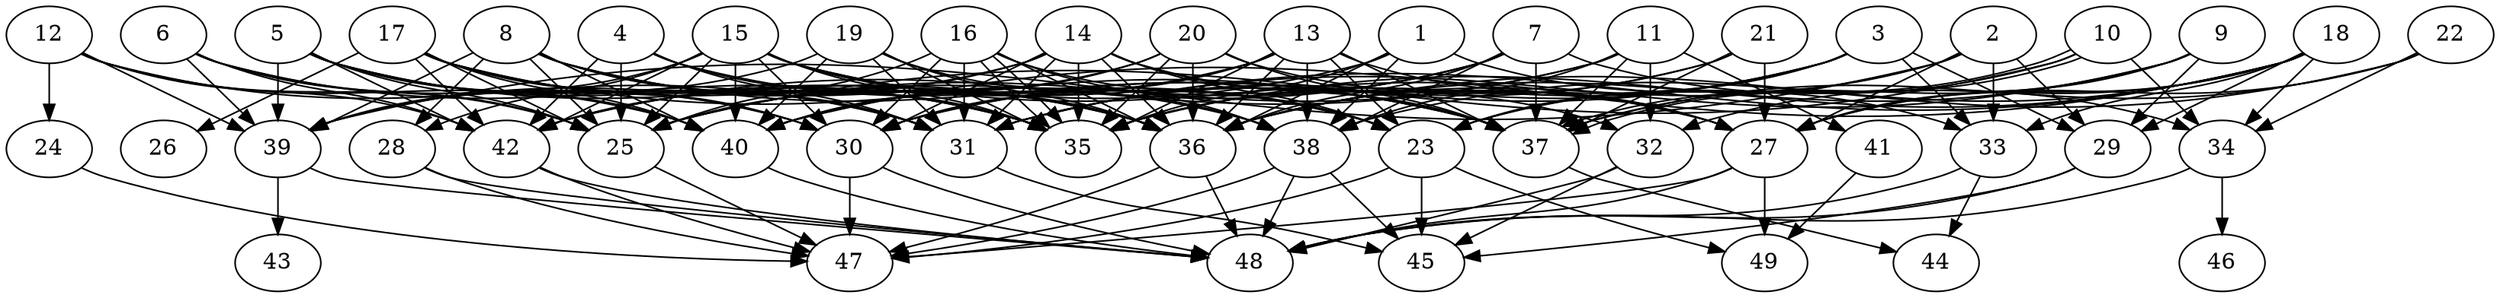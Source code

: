 // DAG (tier=3-complex, mode=data, n=49, ccr=0.519, fat=0.705, density=0.676, regular=0.229, jump=0.232, mindata=4194304, maxdata=33554432)
// DAG automatically generated by daggen at Sun Aug 24 16:33:35 2025
// /home/ermia/Project/Environments/daggen/bin/daggen --dot --ccr 0.519 --fat 0.705 --regular 0.229 --density 0.676 --jump 0.232 --mindata 4194304 --maxdata 33554432 -n 49 
digraph G {
  1 [size="182827805805281696", alpha="0.05", expect_size="91413902902640848"]
  1 -> 33 [size ="3254212968316928"]
  1 -> 35 [size ="3254212968316928"]
  1 -> 36 [size ="3254212968316928"]
  1 -> 38 [size ="3254212968316928"]
  1 -> 42 [size ="3254212968316928"]
  2 [size="4034679714445768192", alpha="0.01", expect_size="2017339857222884096"]
  2 -> 23 [size ="1748654360625152"]
  2 -> 27 [size ="1748654360625152"]
  2 -> 29 [size ="1748654360625152"]
  2 -> 33 [size ="1748654360625152"]
  2 -> 36 [size ="1748654360625152"]
  2 -> 39 [size ="1748654360625152"]
  3 [size="16979350704032667648", alpha="0.16", expect_size="8489675352016333824"]
  3 -> 23 [size ="5583360185335808"]
  3 -> 29 [size ="5583360185335808"]
  3 -> 30 [size ="5583360185335808"]
  3 -> 31 [size ="5583360185335808"]
  3 -> 33 [size ="5583360185335808"]
  3 -> 35 [size ="5583360185335808"]
  3 -> 36 [size ="5583360185335808"]
  4 [size="6511613584326413778944", alpha="0.04", expect_size="3255806792163206889472"]
  4 -> 23 [size ="2789645817479168"]
  4 -> 25 [size ="2789645817479168"]
  4 -> 31 [size ="2789645817479168"]
  4 -> 35 [size ="2789645817479168"]
  4 -> 42 [size ="2789645817479168"]
  5 [size="94370591280168352", alpha="0.08", expect_size="47185295640084176"]
  5 -> 25 [size ="1531316239597568"]
  5 -> 30 [size ="1531316239597568"]
  5 -> 31 [size ="1531316239597568"]
  5 -> 35 [size ="1531316239597568"]
  5 -> 36 [size ="1531316239597568"]
  5 -> 39 [size ="1531316239597568"]
  5 -> 40 [size ="1531316239597568"]
  5 -> 42 [size ="1531316239597568"]
  6 [size="267299342583888960", alpha="0.05", expect_size="133649671291944480"]
  6 -> 25 [size ="4483611663269888"]
  6 -> 30 [size ="4483611663269888"]
  6 -> 35 [size ="4483611663269888"]
  6 -> 39 [size ="4483611663269888"]
  6 -> 42 [size ="4483611663269888"]
  7 [size="5159780352000000000000", alpha="0.11", expect_size="2579890176000000000000"]
  7 -> 25 [size ="2388787200000000"]
  7 -> 30 [size ="2388787200000000"]
  7 -> 34 [size ="2388787200000000"]
  7 -> 36 [size ="2388787200000000"]
  7 -> 37 [size ="2388787200000000"]
  7 -> 38 [size ="2388787200000000"]
  7 -> 40 [size ="2388787200000000"]
  8 [size="31522680594497720549376", alpha="0.10", expect_size="15761340297248860274688"]
  8 -> 25 [size ="7983109408555008"]
  8 -> 28 [size ="7983109408555008"]
  8 -> 31 [size ="7983109408555008"]
  8 -> 36 [size ="7983109408555008"]
  8 -> 37 [size ="7983109408555008"]
  8 -> 38 [size ="7983109408555008"]
  8 -> 39 [size ="7983109408555008"]
  8 -> 40 [size ="7983109408555008"]
  9 [size="43202952957284176", alpha="0.13", expect_size="21601476478642088"]
  9 -> 27 [size ="1145178001768448"]
  9 -> 29 [size ="1145178001768448"]
  9 -> 31 [size ="1145178001768448"]
  9 -> 36 [size ="1145178001768448"]
  9 -> 37 [size ="1145178001768448"]
  10 [size="1079717786736163328", alpha="0.00", expect_size="539858893368081664"]
  10 -> 23 [size ="1080070265372672"]
  10 -> 25 [size ="1080070265372672"]
  10 -> 34 [size ="1080070265372672"]
  10 -> 37 [size ="1080070265372672"]
  10 -> 37 [size ="1080070265372672"]
  11 [size="983616694254642921472", alpha="0.14", expect_size="491808347127321460736"]
  11 -> 25 [size ="791238202621952"]
  11 -> 32 [size ="791238202621952"]
  11 -> 37 [size ="791238202621952"]
  11 -> 38 [size ="791238202621952"]
  11 -> 41 [size ="791238202621952"]
  11 -> 42 [size ="791238202621952"]
  12 [size="36869806452081088", alpha="0.19", expect_size="18434903226040544"]
  12 -> 24 [size ="4109696130613248"]
  12 -> 25 [size ="4109696130613248"]
  12 -> 31 [size ="4109696130613248"]
  12 -> 39 [size ="4109696130613248"]
  12 -> 40 [size ="4109696130613248"]
  12 -> 42 [size ="4109696130613248"]
  13 [size="35349556665253888000000", alpha="0.13", expect_size="17674778332626944000000"]
  13 -> 23 [size ="8616799109120000"]
  13 -> 27 [size ="8616799109120000"]
  13 -> 30 [size ="8616799109120000"]
  13 -> 35 [size ="8616799109120000"]
  13 -> 36 [size ="8616799109120000"]
  13 -> 37 [size ="8616799109120000"]
  13 -> 38 [size ="8616799109120000"]
  13 -> 40 [size ="8616799109120000"]
  13 -> 42 [size ="8616799109120000"]
  14 [size="29154616536088792", alpha="0.15", expect_size="14577308268044396"]
  14 -> 23 [size ="1267255945986048"]
  14 -> 30 [size ="1267255945986048"]
  14 -> 31 [size ="1267255945986048"]
  14 -> 32 [size ="1267255945986048"]
  14 -> 35 [size ="1267255945986048"]
  14 -> 36 [size ="1267255945986048"]
  14 -> 37 [size ="1267255945986048"]
  14 -> 39 [size ="1267255945986048"]
  14 -> 42 [size ="1267255945986048"]
  15 [size="71554669088582440", alpha="0.06", expect_size="35777334544291220"]
  15 -> 23 [size ="1883663813836800"]
  15 -> 25 [size ="1883663813836800"]
  15 -> 27 [size ="1883663813836800"]
  15 -> 28 [size ="1883663813836800"]
  15 -> 30 [size ="1883663813836800"]
  15 -> 35 [size ="1883663813836800"]
  15 -> 36 [size ="1883663813836800"]
  15 -> 37 [size ="1883663813836800"]
  15 -> 39 [size ="1883663813836800"]
  15 -> 40 [size ="1883663813836800"]
  15 -> 42 [size ="1883663813836800"]
  16 [size="6315998956116372480", alpha="0.04", expect_size="3157999478058186240"]
  16 -> 23 [size ="8082269457612800"]
  16 -> 25 [size ="8082269457612800"]
  16 -> 30 [size ="8082269457612800"]
  16 -> 31 [size ="8082269457612800"]
  16 -> 35 [size ="8082269457612800"]
  16 -> 35 [size ="8082269457612800"]
  16 -> 36 [size ="8082269457612800"]
  16 -> 38 [size ="8082269457612800"]
  17 [size="8250284273361828864", alpha="0.18", expect_size="4125142136680914432"]
  17 -> 25 [size ="4533006765129728"]
  17 -> 26 [size ="4533006765129728"]
  17 -> 30 [size ="4533006765129728"]
  17 -> 31 [size ="4533006765129728"]
  17 -> 35 [size ="4533006765129728"]
  17 -> 36 [size ="4533006765129728"]
  17 -> 37 [size ="4533006765129728"]
  17 -> 40 [size ="4533006765129728"]
  17 -> 42 [size ="4533006765129728"]
  18 [size="18484982466755810033664", alpha="0.19", expect_size="9242491233377905016832"]
  18 -> 27 [size ="5592886624124928"]
  18 -> 29 [size ="5592886624124928"]
  18 -> 31 [size ="5592886624124928"]
  18 -> 32 [size ="5592886624124928"]
  18 -> 33 [size ="5592886624124928"]
  18 -> 34 [size ="5592886624124928"]
  18 -> 35 [size ="5592886624124928"]
  18 -> 38 [size ="5592886624124928"]
  18 -> 40 [size ="5592886624124928"]
  19 [size="2081587852103139721216", alpha="0.18", expect_size="1040793926051569860608"]
  19 -> 31 [size ="1304226890252288"]
  19 -> 35 [size ="1304226890252288"]
  19 -> 36 [size ="1304226890252288"]
  19 -> 38 [size ="1304226890252288"]
  19 -> 39 [size ="1304226890252288"]
  19 -> 40 [size ="1304226890252288"]
  20 [size="18313700761589518434304", alpha="0.15", expect_size="9156850380794759217152"]
  20 -> 25 [size ="5558283951669248"]
  20 -> 27 [size ="5558283951669248"]
  20 -> 35 [size ="5558283951669248"]
  20 -> 36 [size ="5558283951669248"]
  20 -> 37 [size ="5558283951669248"]
  20 -> 40 [size ="5558283951669248"]
  21 [size="8074319365428833280", alpha="0.04", expect_size="4037159682714416640"]
  21 -> 27 [size ="7521085415227392"]
  21 -> 31 [size ="7521085415227392"]
  21 -> 35 [size ="7521085415227392"]
  21 -> 37 [size ="7521085415227392"]
  22 [size="7058653594380232818688", alpha="0.18", expect_size="3529326797190116409344"]
  22 -> 27 [size ="2943774686707712"]
  22 -> 34 [size ="2943774686707712"]
  22 -> 36 [size ="2943774686707712"]
  22 -> 37 [size ="2943774686707712"]
  23 [size="6056376306611988480", alpha="0.15", expect_size="3028188153305994240"]
  23 -> 45 [size ="5951967096471552"]
  23 -> 47 [size ="5951967096471552"]
  23 -> 49 [size ="5951967096471552"]
  24 [size="5328478712735094784", alpha="0.01", expect_size="2664239356367547392"]
  24 -> 47 [size ="1757871192670208"]
  25 [size="7158597658189091569664", alpha="0.05", expect_size="3579298829094545784832"]
  25 -> 47 [size ="2971496955772928"]
  26 [size="3331583219903437312", alpha="0.11", expect_size="1665791609951718656"]
  27 [size="11197857365905488478208", alpha="0.07", expect_size="5598928682952744239104"]
  27 -> 47 [size ="4004177072095232"]
  27 -> 48 [size ="4004177072095232"]
  27 -> 49 [size ="4004177072095232"]
  28 [size="59650159742070976", alpha="0.06", expect_size="29825079871035488"]
  28 -> 47 [size ="2069815741120512"]
  28 -> 48 [size ="2069815741120512"]
  29 [size="6649295114925768704", alpha="0.02", expect_size="3324647557462884352"]
  29 -> 45 [size ="3953753115852800"]
  29 -> 48 [size ="3953753115852800"]
  30 [size="160895631847944064", alpha="0.10", expect_size="80447815923972032"]
  30 -> 47 [size ="5170986139779072"]
  30 -> 48 [size ="5170986139779072"]
  31 [size="84998912799672224", alpha="0.20", expect_size="42499456399836112"]
  31 -> 45 [size ="4201555112755200"]
  32 [size="14967984512923754", alpha="0.15", expect_size="7483992256461877"]
  32 -> 45 [size ="866771586252800"]
  32 -> 48 [size ="866771586252800"]
  33 [size="30871200893788749824000", alpha="0.04", expect_size="15435600446894374912000"]
  33 -> 44 [size ="7872735661260800"]
  33 -> 48 [size ="7872735661260800"]
  34 [size="7053461906712816640", alpha="0.10", expect_size="3526730953356408320"]
  34 -> 46 [size ="6965096664268800"]
  34 -> 48 [size ="6965096664268800"]
  35 [size="389956661563485312", alpha="0.10", expect_size="194978330781742656"]
  36 [size="262392317595582688", alpha="0.05", expect_size="131196158797791344"]
  36 -> 47 [size ="4250886175981568"]
  36 -> 48 [size ="4250886175981568"]
  37 [size="55777507594779232", alpha="0.03", expect_size="27888753797389616"]
  37 -> 44 [size ="2277159582302208"]
  38 [size="7400899972624022528", alpha="0.07", expect_size="3700449986312011264"]
  38 -> 45 [size ="4984421753028608"]
  38 -> 47 [size ="4984421753028608"]
  38 -> 48 [size ="4984421753028608"]
  39 [size="231175383589987968", alpha="0.17", expect_size="115587691794993984"]
  39 -> 43 [size ="3961041138483200"]
  39 -> 48 [size ="3961041138483200"]
  40 [size="388575608501802368", alpha="0.20", expect_size="194287804250901184"]
  40 -> 48 [size ="297477026611200"]
  41 [size="3152473728903121408", alpha="0.04", expect_size="1576236864451560704"]
  41 -> 49 [size ="1710351951331328"]
  42 [size="17729775120758384640", alpha="0.17", expect_size="8864887560379192320"]
  42 -> 47 [size ="5747292241920000"]
  42 -> 48 [size ="5747292241920000"]
  43 [size="1886136339258632192", alpha="0.18", expect_size="943068169629316096"]
  44 [size="7152893899566905032704", alpha="0.19", expect_size="3576446949783452516352"]
  45 [size="5235364579781726175232", alpha="0.03", expect_size="2617682289890863087616"]
  46 [size="19733251564380733440", alpha="0.11", expect_size="9866625782190366720"]
  47 [size="248238472810462592", alpha="0.15", expect_size="124119236405231296"]
  48 [size="53850609828871528", alpha="0.12", expect_size="26925304914435764"]
  49 [size="149975322398258944", alpha="0.05", expect_size="74987661199129472"]
}